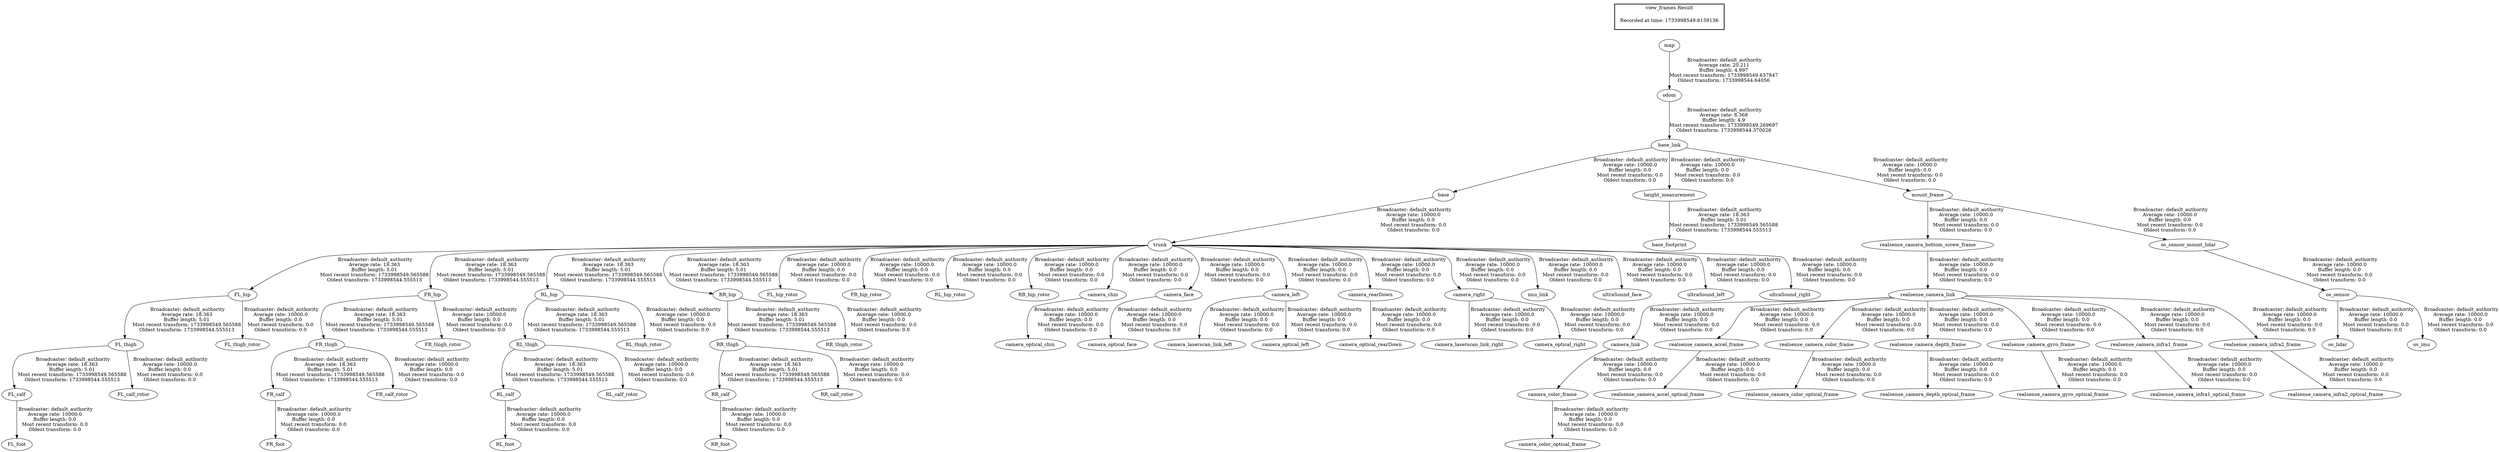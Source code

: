 digraph G {
"map" -> "odom"[label=" Broadcaster: default_authority\nAverage rate: 20.211\nBuffer length: 4.997\nMost recent transform: 1733998549.637847\nOldest transform: 1733998544.64056\n"];
"realsense_camera_link" -> "camera_link"[label=" Broadcaster: default_authority\nAverage rate: 10000.0\nBuffer length: 0.0\nMost recent transform: 0.0\nOldest transform: 0.0\n"];
"realsense_camera_bottom_screw_frame" -> "realsense_camera_link"[label=" Broadcaster: default_authority\nAverage rate: 10000.0\nBuffer length: 0.0\nMost recent transform: 0.0\nOldest transform: 0.0\n"];
"FL_thigh" -> "FL_calf"[label=" Broadcaster: default_authority\nAverage rate: 18.363\nBuffer length: 5.01\nMost recent transform: 1733998549.565588\nOldest transform: 1733998544.555513\n"];
"FL_hip" -> "FL_thigh"[label=" Broadcaster: default_authority\nAverage rate: 18.363\nBuffer length: 5.01\nMost recent transform: 1733998549.565588\nOldest transform: 1733998544.555513\n"];
"trunk" -> "FL_hip"[label=" Broadcaster: default_authority\nAverage rate: 18.363\nBuffer length: 5.01\nMost recent transform: 1733998549.565588\nOldest transform: 1733998544.555513\n"];
"base" -> "trunk"[label=" Broadcaster: default_authority\nAverage rate: 10000.0\nBuffer length: 0.0\nMost recent transform: 0.0\nOldest transform: 0.0\n"];
"FR_thigh" -> "FR_calf"[label=" Broadcaster: default_authority\nAverage rate: 18.363\nBuffer length: 5.01\nMost recent transform: 1733998549.565588\nOldest transform: 1733998544.555513\n"];
"FR_hip" -> "FR_thigh"[label=" Broadcaster: default_authority\nAverage rate: 18.363\nBuffer length: 5.01\nMost recent transform: 1733998549.565588\nOldest transform: 1733998544.555513\n"];
"trunk" -> "FR_hip"[label=" Broadcaster: default_authority\nAverage rate: 18.363\nBuffer length: 5.01\nMost recent transform: 1733998549.565588\nOldest transform: 1733998544.555513\n"];
"RL_thigh" -> "RL_calf"[label=" Broadcaster: default_authority\nAverage rate: 18.363\nBuffer length: 5.01\nMost recent transform: 1733998549.565588\nOldest transform: 1733998544.555513\n"];
"RL_hip" -> "RL_thigh"[label=" Broadcaster: default_authority\nAverage rate: 18.363\nBuffer length: 5.01\nMost recent transform: 1733998549.565588\nOldest transform: 1733998544.555513\n"];
"trunk" -> "RL_hip"[label=" Broadcaster: default_authority\nAverage rate: 18.363\nBuffer length: 5.01\nMost recent transform: 1733998549.565588\nOldest transform: 1733998544.555513\n"];
"RR_thigh" -> "RR_calf"[label=" Broadcaster: default_authority\nAverage rate: 18.363\nBuffer length: 5.01\nMost recent transform: 1733998549.565588\nOldest transform: 1733998544.555513\n"];
"RR_hip" -> "RR_thigh"[label=" Broadcaster: default_authority\nAverage rate: 18.363\nBuffer length: 5.01\nMost recent transform: 1733998549.565588\nOldest transform: 1733998544.555513\n"];
"trunk" -> "RR_hip"[label=" Broadcaster: default_authority\nAverage rate: 18.363\nBuffer length: 5.01\nMost recent transform: 1733998549.565588\nOldest transform: 1733998544.555513\n"];
"height_measurement" -> "base_footprint"[label=" Broadcaster: default_authority\nAverage rate: 18.363\nBuffer length: 5.01\nMost recent transform: 1733998549.565588\nOldest transform: 1733998544.555513\n"];
"base_link" -> "height_measurement"[label=" Broadcaster: default_authority\nAverage rate: 10000.0\nBuffer length: 0.0\nMost recent transform: 0.0\nOldest transform: 0.0\n"];
"os_sensor" -> "os_lidar"[label=" Broadcaster: default_authority\nAverage rate: 10000.0\nBuffer length: 0.0\nMost recent transform: 0.0\nOldest transform: 0.0\n"];
"os_sensor_mount_lidar" -> "os_sensor"[label=" Broadcaster: default_authority\nAverage rate: 10000.0\nBuffer length: 0.0\nMost recent transform: 0.0\nOldest transform: 0.0\n"];
"os_sensor" -> "os_imu"[label=" Broadcaster: default_authority\nAverage rate: 10000.0\nBuffer length: 0.0\nMost recent transform: 0.0\nOldest transform: 0.0\n"];
"camera_link" -> "camera_color_frame"[label=" Broadcaster: default_authority\nAverage rate: 10000.0\nBuffer length: 0.0\nMost recent transform: 0.0\nOldest transform: 0.0\n"];
"camera_color_frame" -> "camera_color_optical_frame"[label=" Broadcaster: default_authority\nAverage rate: 10000.0\nBuffer length: 0.0\nMost recent transform: 0.0\nOldest transform: 0.0\n"];
"FL_thigh" -> "FL_calf_rotor"[label=" Broadcaster: default_authority\nAverage rate: 10000.0\nBuffer length: 0.0\nMost recent transform: 0.0\nOldest transform: 0.0\n"];
"FL_calf" -> "FL_foot"[label=" Broadcaster: default_authority\nAverage rate: 10000.0\nBuffer length: 0.0\nMost recent transform: 0.0\nOldest transform: 0.0\n"];
"trunk" -> "FL_hip_rotor"[label=" Broadcaster: default_authority\nAverage rate: 10000.0\nBuffer length: 0.0\nMost recent transform: 0.0\nOldest transform: 0.0\n"];
"FL_hip" -> "FL_thigh_rotor"[label=" Broadcaster: default_authority\nAverage rate: 10000.0\nBuffer length: 0.0\nMost recent transform: 0.0\nOldest transform: 0.0\n"];
"FR_thigh" -> "FR_calf_rotor"[label=" Broadcaster: default_authority\nAverage rate: 10000.0\nBuffer length: 0.0\nMost recent transform: 0.0\nOldest transform: 0.0\n"];
"FR_calf" -> "FR_foot"[label=" Broadcaster: default_authority\nAverage rate: 10000.0\nBuffer length: 0.0\nMost recent transform: 0.0\nOldest transform: 0.0\n"];
"trunk" -> "FR_hip_rotor"[label=" Broadcaster: default_authority\nAverage rate: 10000.0\nBuffer length: 0.0\nMost recent transform: 0.0\nOldest transform: 0.0\n"];
"FR_hip" -> "FR_thigh_rotor"[label=" Broadcaster: default_authority\nAverage rate: 10000.0\nBuffer length: 0.0\nMost recent transform: 0.0\nOldest transform: 0.0\n"];
"RL_thigh" -> "RL_calf_rotor"[label=" Broadcaster: default_authority\nAverage rate: 10000.0\nBuffer length: 0.0\nMost recent transform: 0.0\nOldest transform: 0.0\n"];
"RL_calf" -> "RL_foot"[label=" Broadcaster: default_authority\nAverage rate: 10000.0\nBuffer length: 0.0\nMost recent transform: 0.0\nOldest transform: 0.0\n"];
"trunk" -> "RL_hip_rotor"[label=" Broadcaster: default_authority\nAverage rate: 10000.0\nBuffer length: 0.0\nMost recent transform: 0.0\nOldest transform: 0.0\n"];
"RL_hip" -> "RL_thigh_rotor"[label=" Broadcaster: default_authority\nAverage rate: 10000.0\nBuffer length: 0.0\nMost recent transform: 0.0\nOldest transform: 0.0\n"];
"RR_thigh" -> "RR_calf_rotor"[label=" Broadcaster: default_authority\nAverage rate: 10000.0\nBuffer length: 0.0\nMost recent transform: 0.0\nOldest transform: 0.0\n"];
"RR_calf" -> "RR_foot"[label=" Broadcaster: default_authority\nAverage rate: 10000.0\nBuffer length: 0.0\nMost recent transform: 0.0\nOldest transform: 0.0\n"];
"trunk" -> "RR_hip_rotor"[label=" Broadcaster: default_authority\nAverage rate: 10000.0\nBuffer length: 0.0\nMost recent transform: 0.0\nOldest transform: 0.0\n"];
"RR_hip" -> "RR_thigh_rotor"[label=" Broadcaster: default_authority\nAverage rate: 10000.0\nBuffer length: 0.0\nMost recent transform: 0.0\nOldest transform: 0.0\n"];
"base_link" -> "base"[label=" Broadcaster: default_authority\nAverage rate: 10000.0\nBuffer length: 0.0\nMost recent transform: 0.0\nOldest transform: 0.0\n"];
"odom" -> "base_link"[label=" Broadcaster: default_authority\nAverage rate: 8.368\nBuffer length: 4.9\nMost recent transform: 1733998549.269697\nOldest transform: 1733998544.370026\n"];
"trunk" -> "camera_chin"[label=" Broadcaster: default_authority\nAverage rate: 10000.0\nBuffer length: 0.0\nMost recent transform: 0.0\nOldest transform: 0.0\n"];
"trunk" -> "camera_face"[label=" Broadcaster: default_authority\nAverage rate: 10000.0\nBuffer length: 0.0\nMost recent transform: 0.0\nOldest transform: 0.0\n"];
"trunk" -> "camera_left"[label=" Broadcaster: default_authority\nAverage rate: 10000.0\nBuffer length: 0.0\nMost recent transform: 0.0\nOldest transform: 0.0\n"];
"trunk" -> "camera_rearDown"[label=" Broadcaster: default_authority\nAverage rate: 10000.0\nBuffer length: 0.0\nMost recent transform: 0.0\nOldest transform: 0.0\n"];
"trunk" -> "camera_right"[label=" Broadcaster: default_authority\nAverage rate: 10000.0\nBuffer length: 0.0\nMost recent transform: 0.0\nOldest transform: 0.0\n"];
"camera_left" -> "camera_laserscan_link_left"[label=" Broadcaster: default_authority\nAverage rate: 10000.0\nBuffer length: 0.0\nMost recent transform: 0.0\nOldest transform: 0.0\n"];
"camera_right" -> "camera_laserscan_link_right"[label=" Broadcaster: default_authority\nAverage rate: 10000.0\nBuffer length: 0.0\nMost recent transform: 0.0\nOldest transform: 0.0\n"];
"camera_chin" -> "camera_optical_chin"[label=" Broadcaster: default_authority\nAverage rate: 10000.0\nBuffer length: 0.0\nMost recent transform: 0.0\nOldest transform: 0.0\n"];
"camera_face" -> "camera_optical_face"[label=" Broadcaster: default_authority\nAverage rate: 10000.0\nBuffer length: 0.0\nMost recent transform: 0.0\nOldest transform: 0.0\n"];
"camera_left" -> "camera_optical_left"[label=" Broadcaster: default_authority\nAverage rate: 10000.0\nBuffer length: 0.0\nMost recent transform: 0.0\nOldest transform: 0.0\n"];
"camera_rearDown" -> "camera_optical_rearDown"[label=" Broadcaster: default_authority\nAverage rate: 10000.0\nBuffer length: 0.0\nMost recent transform: 0.0\nOldest transform: 0.0\n"];
"camera_right" -> "camera_optical_right"[label=" Broadcaster: default_authority\nAverage rate: 10000.0\nBuffer length: 0.0\nMost recent transform: 0.0\nOldest transform: 0.0\n"];
"trunk" -> "imu_link"[label=" Broadcaster: default_authority\nAverage rate: 10000.0\nBuffer length: 0.0\nMost recent transform: 0.0\nOldest transform: 0.0\n"];
"mount_frame" -> "os_sensor_mount_lidar"[label=" Broadcaster: default_authority\nAverage rate: 10000.0\nBuffer length: 0.0\nMost recent transform: 0.0\nOldest transform: 0.0\n"];
"base_link" -> "mount_frame"[label=" Broadcaster: default_authority\nAverage rate: 10000.0\nBuffer length: 0.0\nMost recent transform: 0.0\nOldest transform: 0.0\n"];
"realsense_camera_link" -> "realsense_camera_accel_frame"[label=" Broadcaster: default_authority\nAverage rate: 10000.0\nBuffer length: 0.0\nMost recent transform: 0.0\nOldest transform: 0.0\n"];
"realsense_camera_accel_frame" -> "realsense_camera_accel_optical_frame"[label=" Broadcaster: default_authority\nAverage rate: 10000.0\nBuffer length: 0.0\nMost recent transform: 0.0\nOldest transform: 0.0\n"];
"realsense_camera_link" -> "realsense_camera_color_frame"[label=" Broadcaster: default_authority\nAverage rate: 10000.0\nBuffer length: 0.0\nMost recent transform: 0.0\nOldest transform: 0.0\n"];
"realsense_camera_color_frame" -> "realsense_camera_color_optical_frame"[label=" Broadcaster: default_authority\nAverage rate: 10000.0\nBuffer length: 0.0\nMost recent transform: 0.0\nOldest transform: 0.0\n"];
"realsense_camera_link" -> "realsense_camera_depth_frame"[label=" Broadcaster: default_authority\nAverage rate: 10000.0\nBuffer length: 0.0\nMost recent transform: 0.0\nOldest transform: 0.0\n"];
"realsense_camera_depth_frame" -> "realsense_camera_depth_optical_frame"[label=" Broadcaster: default_authority\nAverage rate: 10000.0\nBuffer length: 0.0\nMost recent transform: 0.0\nOldest transform: 0.0\n"];
"realsense_camera_link" -> "realsense_camera_gyro_frame"[label=" Broadcaster: default_authority\nAverage rate: 10000.0\nBuffer length: 0.0\nMost recent transform: 0.0\nOldest transform: 0.0\n"];
"realsense_camera_gyro_frame" -> "realsense_camera_gyro_optical_frame"[label=" Broadcaster: default_authority\nAverage rate: 10000.0\nBuffer length: 0.0\nMost recent transform: 0.0\nOldest transform: 0.0\n"];
"realsense_camera_link" -> "realsense_camera_infra1_frame"[label=" Broadcaster: default_authority\nAverage rate: 10000.0\nBuffer length: 0.0\nMost recent transform: 0.0\nOldest transform: 0.0\n"];
"realsense_camera_infra1_frame" -> "realsense_camera_infra1_optical_frame"[label=" Broadcaster: default_authority\nAverage rate: 10000.0\nBuffer length: 0.0\nMost recent transform: 0.0\nOldest transform: 0.0\n"];
"realsense_camera_link" -> "realsense_camera_infra2_frame"[label=" Broadcaster: default_authority\nAverage rate: 10000.0\nBuffer length: 0.0\nMost recent transform: 0.0\nOldest transform: 0.0\n"];
"realsense_camera_infra2_frame" -> "realsense_camera_infra2_optical_frame"[label=" Broadcaster: default_authority\nAverage rate: 10000.0\nBuffer length: 0.0\nMost recent transform: 0.0\nOldest transform: 0.0\n"];
"mount_frame" -> "realsense_camera_bottom_screw_frame"[label=" Broadcaster: default_authority\nAverage rate: 10000.0\nBuffer length: 0.0\nMost recent transform: 0.0\nOldest transform: 0.0\n"];
"trunk" -> "ultraSound_face"[label=" Broadcaster: default_authority\nAverage rate: 10000.0\nBuffer length: 0.0\nMost recent transform: 0.0\nOldest transform: 0.0\n"];
"trunk" -> "ultraSound_left"[label=" Broadcaster: default_authority\nAverage rate: 10000.0\nBuffer length: 0.0\nMost recent transform: 0.0\nOldest transform: 0.0\n"];
"trunk" -> "ultraSound_right"[label=" Broadcaster: default_authority\nAverage rate: 10000.0\nBuffer length: 0.0\nMost recent transform: 0.0\nOldest transform: 0.0\n"];
edge [style=invis];
 subgraph cluster_legend { style=bold; color=black; label ="view_frames Result";
"Recorded at time: 1733998549.6159136"[ shape=plaintext ] ;
}->"map";
}